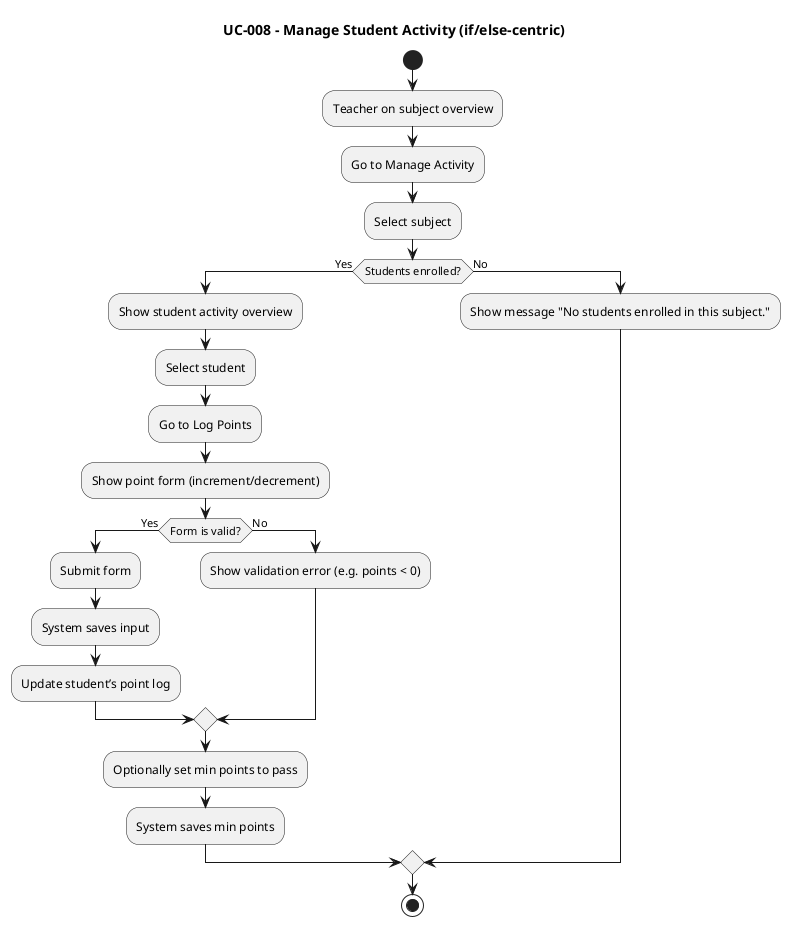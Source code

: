 @startuml ManageStudentActivity
title UC-008 – Manage Student Activity (if/else-centric)

start
:Teacher on subject overview;
:Go to Manage Activity;

:Select subject;

if (Students enrolled?) then (Yes)
  :Show student activity overview;
  :Select student;
  :Go to Log Points;
  
  :Show point form (increment/decrement);

  if (Form is valid?) then (Yes)
    :Submit form;
    :System saves input;
    :Update student’s point log;
  else (No)
    :Show validation error (e.g. points < 0);
  endif

  :Optionally set min points to pass;
  :System saves min points;

else (No)
  :Show message "No students enrolled in this subject.";
endif

stop
@enduml

